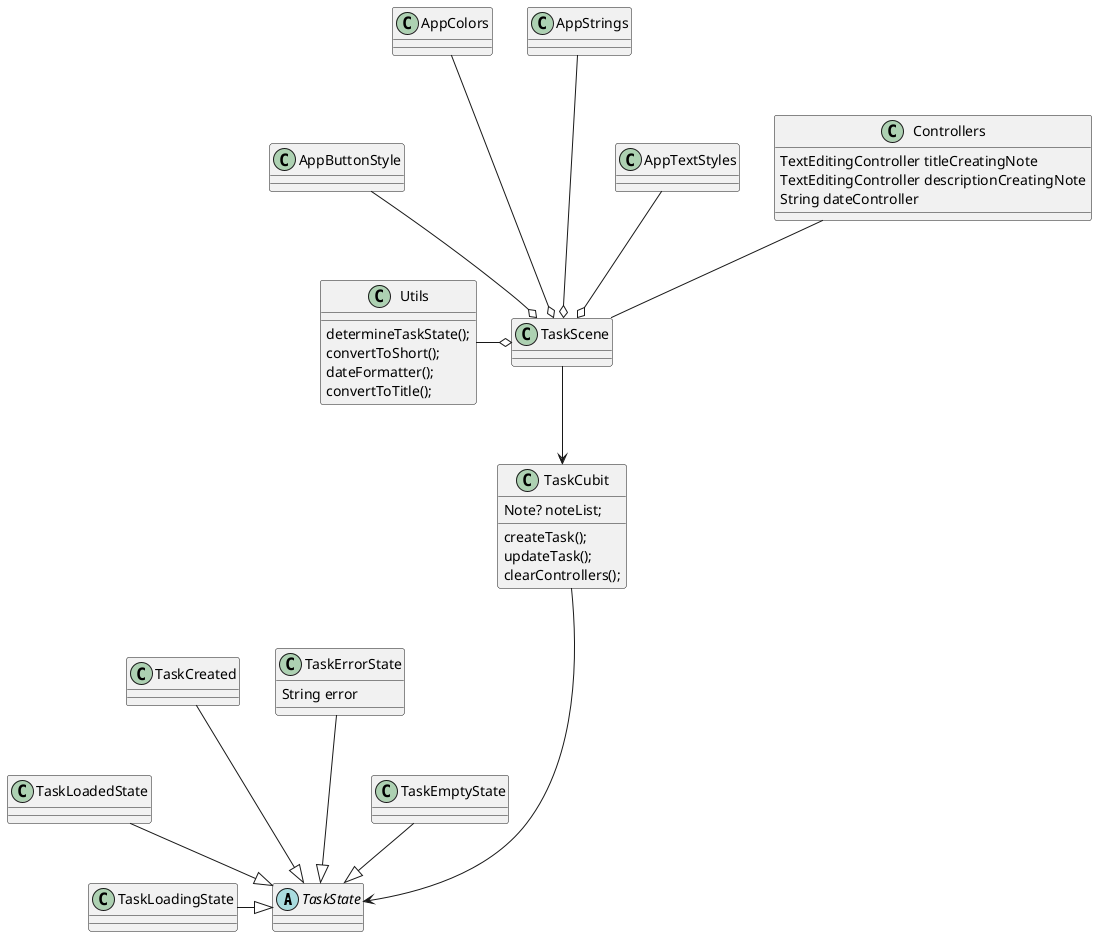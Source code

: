 @startuml
'https://plantuml.com/class-diagram

abstract class TaskState

class TaskLoadingState
class TaskLoadedState
class TaskCreated
class TaskErrorState{
    String error
}
class TaskEmptyState
class TaskCubit{
    Note? noteList;
    createTask();
    updateTask();
    clearControllers();
}
class TaskScene
class AppButtonStyle
class AppColors
class AppStrings
class AppTextStyles
class Controllers{
TextEditingController titleCreatingNote
TextEditingController descriptionCreatingNote
String dateController
}
class Utils{
    determineTaskState();
    convertToShort();
    dateFormatter();
    convertToTitle();
}

TaskLoadingState -|>  TaskState
TaskLoadedState --|> TaskState
TaskCreated ---|> TaskState
TaskErrorState ---|> TaskState
TaskEmptyState --|> TaskState
TaskCubit ----> TaskState
TaskScene --> TaskCubit
Utils -o TaskScene
Controllers --O TaskScene
AppButtonStyle --o TaskScene
AppColors ---o TaskScene
AppStrings ---o TaskScene
AppTextStyles --o TaskScene
@enduml